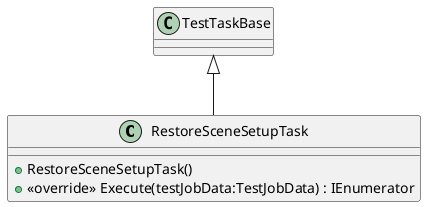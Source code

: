 @startuml
class RestoreSceneSetupTask {
    + RestoreSceneSetupTask()
    + <<override>> Execute(testJobData:TestJobData) : IEnumerator
}
TestTaskBase <|-- RestoreSceneSetupTask
@enduml
